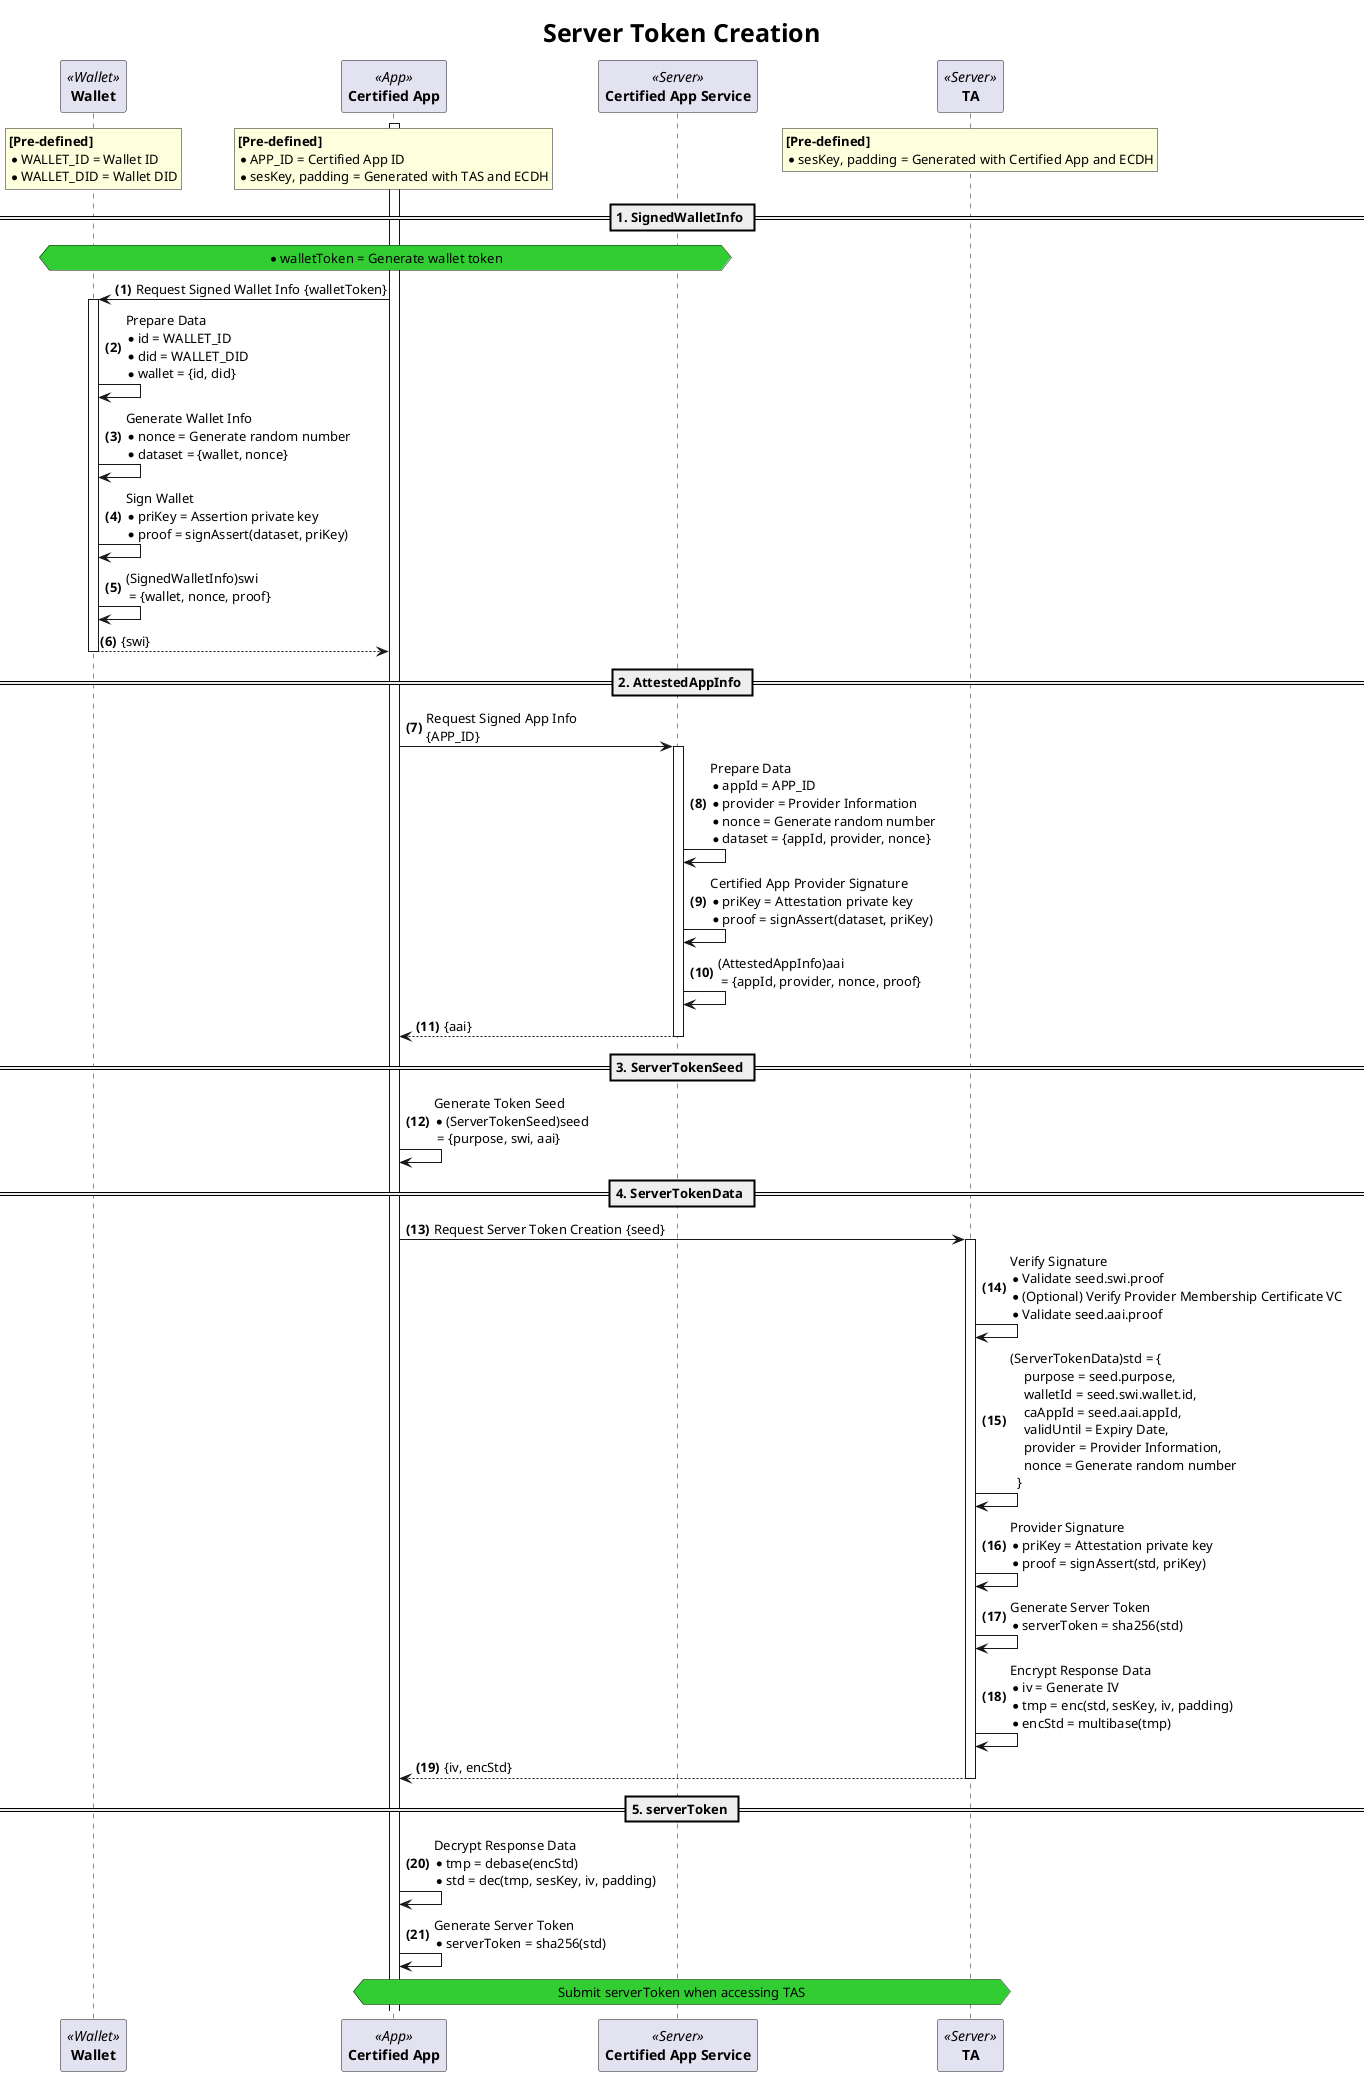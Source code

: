 @startuml proc_server_token_detail
title
	<size:25>Server Token Creation</size>
end title

autonumber "<b>(#)</b>"

participant "**Wallet**" as wal <<Wallet>>
participant "**Certified App**" as ca <<App>>
participant "**Certified App Service**" as cap <<Server>>
participant "**TA**" as tas <<Server>>

activate ca

rnote over wal
    **[Pre-defined]**
    * WALLET_ID = Wallet ID
    * WALLET_DID = Wallet DID
end rnote
/ rnote over ca
    **[Pre-defined]**
    * APP_ID = Certified App ID
    * sesKey, padding = Generated with TAS and ECDH
end rnote
/ rnote over tas
    **[Pre-defined]**
    * sesKey, padding = Generated with Certified App and ECDH
end rnote

== 1. SignedWalletInfo ==

hnote over wal, cap #LimeGreen
    * walletToken = Generate wallet token
end hnote

ca -> wal ++: Request Signed Wallet Info {walletToken}
    wal -> wal: Prepare Data\
            \n* id = WALLET_ID\
            \n* did = WALLET_DID\
            \n* wallet = {id, did}
    wal -> wal: Generate Wallet Info\
            \n* nonce = Generate random number\
            \n* dataset = {wallet, nonce}
    wal -> wal: Sign Wallet\
            \n* priKey = Assertion private key\
            \n* proof = signAssert(dataset, priKey)
    wal -> wal: (SignedWalletInfo)swi\
            \n = {wallet, nonce, proof}
return {swi}

== 2. AttestedAppInfo ==

ca -> cap ++: Request Signed App Info\n{APP_ID}
    cap -> cap: Prepare Data\
            \n* appId = APP_ID\
            \n* provider = Provider Information\
            \n* nonce = Generate random number\
            \n* dataset = {appId, provider, nonce}
    cap -> cap: Certified App Provider Signature\
            \n* priKey = Attestation private key\
            \n* proof = signAssert(dataset, priKey)
    cap -> cap: (AttestedAppInfo)aai\
            \n = {appId, provider, nonce, proof}
return {aai}

== 3. ServerTokenSeed ==

ca -> ca: Generate Token Seed\
        \n* (ServerTokenSeed)seed\
        \n = {purpose, swi, aai}

== 4. ServerTokenData ==

ca -> tas ++: Request Server Token Creation {seed}
    tas -> tas: Verify Signature\
            \n* Validate seed.swi.proof\
            \n* (Optional) Verify Provider Membership Certificate VC\
            \n* Validate seed.aai.proof
    tas -> tas: (ServerTokenData)std = {\
            \n    purpose = seed.purpose,\
            \n    walletId = seed.swi.wallet.id,\
            \n    caAppId = seed.aai.appId,\
            \n    validUntil = Expiry Date,\
            \n    provider = Provider Information,\
            \n    nonce = Generate random number\
            \n  }
    tas -> tas: Provider Signature\
            \n* priKey = Attestation private key\
            \n* proof = signAssert(std, priKey)
    tas -> tas: Generate Server Token\n* serverToken = sha256(std)
    tas -> tas: Encrypt Response Data\
            \n* iv = Generate IV\
            \n* tmp = enc(std, sesKey, iv, padding)\
            \n* encStd = multibase(tmp)
return {iv, encStd}

== 5. serverToken ==

ca -> ca: Decrypt Response Data\
    \n* tmp = debase(encStd)\
    \n* std = dec(tmp, sesKey, iv, padding)
ca -> ca: Generate Server Token\n* serverToken = sha256(std)

hnote over ca, tas #LimeGreen
    Submit serverToken when accessing TAS
end hnote
@enduml
